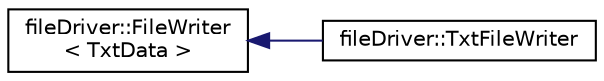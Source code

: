 digraph "クラス階層図"
{
 // LATEX_PDF_SIZE
  edge [fontname="Helvetica",fontsize="10",labelfontname="Helvetica",labelfontsize="10"];
  node [fontname="Helvetica",fontsize="10",shape=record];
  rankdir="LR";
  Node0 [label="fileDriver::FileWriter\l\< TxtData \>",height=0.2,width=0.4,color="black", fillcolor="white", style="filled",URL="$classfileDriver_1_1FileWriter.html",tooltip=" "];
  Node0 -> Node1 [dir="back",color="midnightblue",fontsize="10",style="solid",fontname="Helvetica"];
  Node1 [label="fileDriver::TxtFileWriter",height=0.2,width=0.4,color="black", fillcolor="white", style="filled",URL="$classfileDriver_1_1TxtFileWriter.html",tooltip=" "];
}

